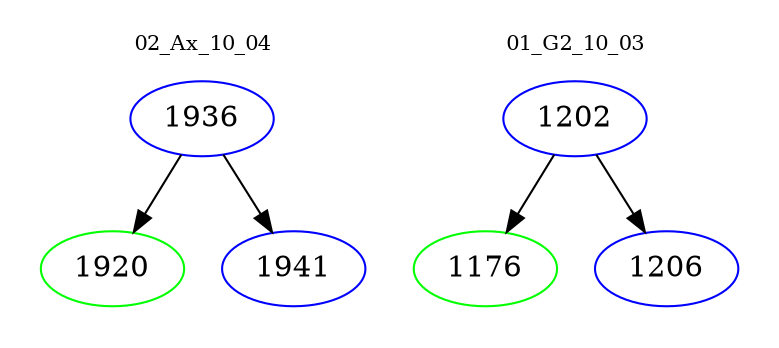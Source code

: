 digraph{
subgraph cluster_0 {
color = white
label = "02_Ax_10_04";
fontsize=10;
T0_1936 [label="1936", color="blue"]
T0_1936 -> T0_1920 [color="black"]
T0_1920 [label="1920", color="green"]
T0_1936 -> T0_1941 [color="black"]
T0_1941 [label="1941", color="blue"]
}
subgraph cluster_1 {
color = white
label = "01_G2_10_03";
fontsize=10;
T1_1202 [label="1202", color="blue"]
T1_1202 -> T1_1176 [color="black"]
T1_1176 [label="1176", color="green"]
T1_1202 -> T1_1206 [color="black"]
T1_1206 [label="1206", color="blue"]
}
}
